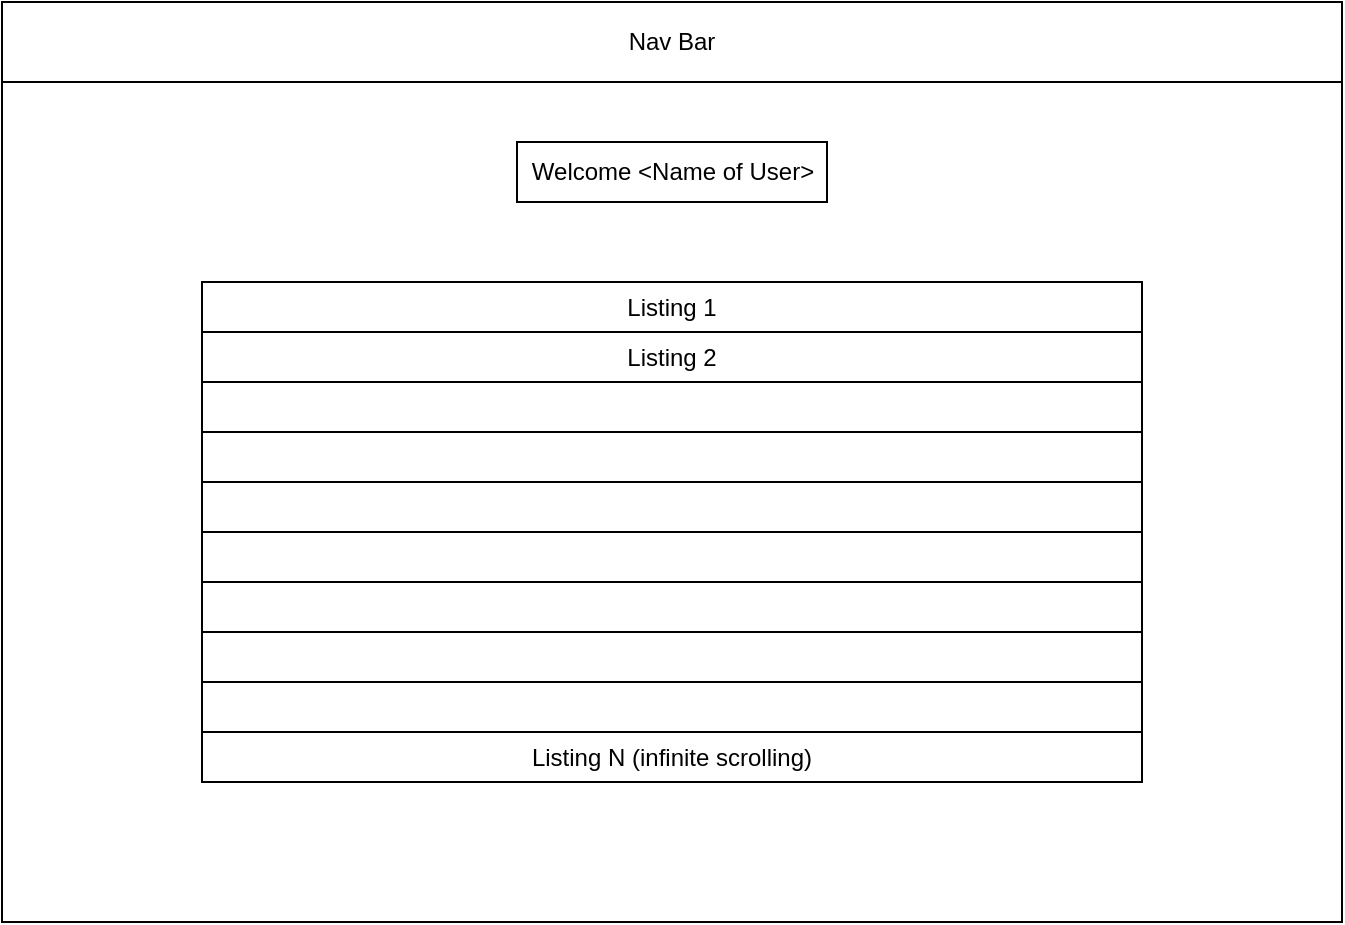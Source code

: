 <mxfile version="20.2.0" type="device"><diagram id="fS-wEI1Xv9JGeDxr1cwN" name="Page-1"><mxGraphModel dx="868" dy="450" grid="1" gridSize="10" guides="1" tooltips="1" connect="1" arrows="1" fold="1" page="1" pageScale="1" pageWidth="850" pageHeight="1100" math="0" shadow="0"><root><mxCell id="0"/><mxCell id="1" parent="0"/><mxCell id="MKBD9lbfwrIxO511cMAK-1" value="" style="rounded=0;whiteSpace=wrap;html=1;" parent="1" vertex="1"><mxGeometry x="120" y="40" width="670" height="460" as="geometry"/></mxCell><mxCell id="MKBD9lbfwrIxO511cMAK-2" value="Nav Bar" style="rounded=0;whiteSpace=wrap;html=1;" parent="1" vertex="1"><mxGeometry x="120" y="40" width="670" height="40" as="geometry"/></mxCell><mxCell id="MKBD9lbfwrIxO511cMAK-3" value="Welcome &amp;lt;Name of User&amp;gt;" style="rounded=0;whiteSpace=wrap;html=1;" parent="1" vertex="1"><mxGeometry x="377.5" y="110" width="155" height="30" as="geometry"/></mxCell><mxCell id="_WQDA1bBo6mU9b7jbPwZ-1" value="" style="shape=table;startSize=0;container=1;collapsible=0;childLayout=tableLayout;" vertex="1" parent="1"><mxGeometry x="220" y="180" width="470" height="250" as="geometry"/></mxCell><mxCell id="_WQDA1bBo6mU9b7jbPwZ-2" value="" style="shape=tableRow;horizontal=0;startSize=0;swimlaneHead=0;swimlaneBody=0;top=0;left=0;bottom=0;right=0;collapsible=0;dropTarget=0;fillColor=none;points=[[0,0.5],[1,0.5]];portConstraint=eastwest;" vertex="1" parent="_WQDA1bBo6mU9b7jbPwZ-1"><mxGeometry width="470" height="25" as="geometry"/></mxCell><mxCell id="_WQDA1bBo6mU9b7jbPwZ-3" value="Listing 1" style="shape=partialRectangle;html=1;whiteSpace=wrap;connectable=0;overflow=hidden;fillColor=none;top=0;left=0;bottom=0;right=0;pointerEvents=1;" vertex="1" parent="_WQDA1bBo6mU9b7jbPwZ-2"><mxGeometry width="470" height="25" as="geometry"><mxRectangle width="470" height="25" as="alternateBounds"/></mxGeometry></mxCell><mxCell id="_WQDA1bBo6mU9b7jbPwZ-4" value="" style="shape=tableRow;horizontal=0;startSize=0;swimlaneHead=0;swimlaneBody=0;top=0;left=0;bottom=0;right=0;collapsible=0;dropTarget=0;fillColor=none;points=[[0,0.5],[1,0.5]];portConstraint=eastwest;" vertex="1" parent="_WQDA1bBo6mU9b7jbPwZ-1"><mxGeometry y="25" width="470" height="25" as="geometry"/></mxCell><mxCell id="_WQDA1bBo6mU9b7jbPwZ-5" value="Listing 2" style="shape=partialRectangle;html=1;whiteSpace=wrap;connectable=0;overflow=hidden;fillColor=none;top=0;left=0;bottom=0;right=0;pointerEvents=1;" vertex="1" parent="_WQDA1bBo6mU9b7jbPwZ-4"><mxGeometry width="470" height="25" as="geometry"><mxRectangle width="470" height="25" as="alternateBounds"/></mxGeometry></mxCell><mxCell id="_WQDA1bBo6mU9b7jbPwZ-6" value="" style="shape=tableRow;horizontal=0;startSize=0;swimlaneHead=0;swimlaneBody=0;top=0;left=0;bottom=0;right=0;collapsible=0;dropTarget=0;fillColor=none;points=[[0,0.5],[1,0.5]];portConstraint=eastwest;" vertex="1" parent="_WQDA1bBo6mU9b7jbPwZ-1"><mxGeometry y="50" width="470" height="25" as="geometry"/></mxCell><mxCell id="_WQDA1bBo6mU9b7jbPwZ-7" value="" style="shape=partialRectangle;html=1;whiteSpace=wrap;connectable=0;overflow=hidden;fillColor=none;top=0;left=0;bottom=0;right=0;pointerEvents=1;" vertex="1" parent="_WQDA1bBo6mU9b7jbPwZ-6"><mxGeometry width="470" height="25" as="geometry"><mxRectangle width="470" height="25" as="alternateBounds"/></mxGeometry></mxCell><mxCell id="_WQDA1bBo6mU9b7jbPwZ-8" value="" style="shape=tableRow;horizontal=0;startSize=0;swimlaneHead=0;swimlaneBody=0;top=0;left=0;bottom=0;right=0;collapsible=0;dropTarget=0;fillColor=none;points=[[0,0.5],[1,0.5]];portConstraint=eastwest;" vertex="1" parent="_WQDA1bBo6mU9b7jbPwZ-1"><mxGeometry y="75" width="470" height="25" as="geometry"/></mxCell><mxCell id="_WQDA1bBo6mU9b7jbPwZ-9" value="" style="shape=partialRectangle;html=1;whiteSpace=wrap;connectable=0;overflow=hidden;fillColor=none;top=0;left=0;bottom=0;right=0;pointerEvents=1;" vertex="1" parent="_WQDA1bBo6mU9b7jbPwZ-8"><mxGeometry width="470" height="25" as="geometry"><mxRectangle width="470" height="25" as="alternateBounds"/></mxGeometry></mxCell><mxCell id="_WQDA1bBo6mU9b7jbPwZ-10" value="" style="shape=tableRow;horizontal=0;startSize=0;swimlaneHead=0;swimlaneBody=0;top=0;left=0;bottom=0;right=0;collapsible=0;dropTarget=0;fillColor=none;points=[[0,0.5],[1,0.5]];portConstraint=eastwest;" vertex="1" parent="_WQDA1bBo6mU9b7jbPwZ-1"><mxGeometry y="100" width="470" height="25" as="geometry"/></mxCell><mxCell id="_WQDA1bBo6mU9b7jbPwZ-11" value="" style="shape=partialRectangle;html=1;whiteSpace=wrap;connectable=0;overflow=hidden;fillColor=none;top=0;left=0;bottom=0;right=0;pointerEvents=1;" vertex="1" parent="_WQDA1bBo6mU9b7jbPwZ-10"><mxGeometry width="470" height="25" as="geometry"><mxRectangle width="470" height="25" as="alternateBounds"/></mxGeometry></mxCell><mxCell id="_WQDA1bBo6mU9b7jbPwZ-12" value="" style="shape=tableRow;horizontal=0;startSize=0;swimlaneHead=0;swimlaneBody=0;top=0;left=0;bottom=0;right=0;collapsible=0;dropTarget=0;fillColor=none;points=[[0,0.5],[1,0.5]];portConstraint=eastwest;" vertex="1" parent="_WQDA1bBo6mU9b7jbPwZ-1"><mxGeometry y="125" width="470" height="25" as="geometry"/></mxCell><mxCell id="_WQDA1bBo6mU9b7jbPwZ-13" value="" style="shape=partialRectangle;html=1;whiteSpace=wrap;connectable=0;overflow=hidden;fillColor=none;top=0;left=0;bottom=0;right=0;pointerEvents=1;" vertex="1" parent="_WQDA1bBo6mU9b7jbPwZ-12"><mxGeometry width="470" height="25" as="geometry"><mxRectangle width="470" height="25" as="alternateBounds"/></mxGeometry></mxCell><mxCell id="_WQDA1bBo6mU9b7jbPwZ-14" value="" style="shape=tableRow;horizontal=0;startSize=0;swimlaneHead=0;swimlaneBody=0;top=0;left=0;bottom=0;right=0;collapsible=0;dropTarget=0;fillColor=none;points=[[0,0.5],[1,0.5]];portConstraint=eastwest;" vertex="1" parent="_WQDA1bBo6mU9b7jbPwZ-1"><mxGeometry y="150" width="470" height="25" as="geometry"/></mxCell><mxCell id="_WQDA1bBo6mU9b7jbPwZ-15" value="" style="shape=partialRectangle;html=1;whiteSpace=wrap;connectable=0;overflow=hidden;fillColor=none;top=0;left=0;bottom=0;right=0;pointerEvents=1;" vertex="1" parent="_WQDA1bBo6mU9b7jbPwZ-14"><mxGeometry width="470" height="25" as="geometry"><mxRectangle width="470" height="25" as="alternateBounds"/></mxGeometry></mxCell><mxCell id="_WQDA1bBo6mU9b7jbPwZ-16" value="" style="shape=tableRow;horizontal=0;startSize=0;swimlaneHead=0;swimlaneBody=0;top=0;left=0;bottom=0;right=0;collapsible=0;dropTarget=0;fillColor=none;points=[[0,0.5],[1,0.5]];portConstraint=eastwest;" vertex="1" parent="_WQDA1bBo6mU9b7jbPwZ-1"><mxGeometry y="175" width="470" height="25" as="geometry"/></mxCell><mxCell id="_WQDA1bBo6mU9b7jbPwZ-17" value="" style="shape=partialRectangle;html=1;whiteSpace=wrap;connectable=0;overflow=hidden;fillColor=none;top=0;left=0;bottom=0;right=0;pointerEvents=1;" vertex="1" parent="_WQDA1bBo6mU9b7jbPwZ-16"><mxGeometry width="470" height="25" as="geometry"><mxRectangle width="470" height="25" as="alternateBounds"/></mxGeometry></mxCell><mxCell id="_WQDA1bBo6mU9b7jbPwZ-18" value="" style="shape=tableRow;horizontal=0;startSize=0;swimlaneHead=0;swimlaneBody=0;top=0;left=0;bottom=0;right=0;collapsible=0;dropTarget=0;fillColor=none;points=[[0,0.5],[1,0.5]];portConstraint=eastwest;" vertex="1" parent="_WQDA1bBo6mU9b7jbPwZ-1"><mxGeometry y="200" width="470" height="25" as="geometry"/></mxCell><mxCell id="_WQDA1bBo6mU9b7jbPwZ-19" value="" style="shape=partialRectangle;html=1;whiteSpace=wrap;connectable=0;overflow=hidden;fillColor=none;top=0;left=0;bottom=0;right=0;pointerEvents=1;" vertex="1" parent="_WQDA1bBo6mU9b7jbPwZ-18"><mxGeometry width="470" height="25" as="geometry"><mxRectangle width="470" height="25" as="alternateBounds"/></mxGeometry></mxCell><mxCell id="_WQDA1bBo6mU9b7jbPwZ-20" value="" style="shape=tableRow;horizontal=0;startSize=0;swimlaneHead=0;swimlaneBody=0;top=0;left=0;bottom=0;right=0;collapsible=0;dropTarget=0;fillColor=none;points=[[0,0.5],[1,0.5]];portConstraint=eastwest;" vertex="1" parent="_WQDA1bBo6mU9b7jbPwZ-1"><mxGeometry y="225" width="470" height="25" as="geometry"/></mxCell><mxCell id="_WQDA1bBo6mU9b7jbPwZ-21" value="Listing N (infinite scrolling)" style="shape=partialRectangle;html=1;whiteSpace=wrap;connectable=0;overflow=hidden;fillColor=none;top=0;left=0;bottom=0;right=0;pointerEvents=1;" vertex="1" parent="_WQDA1bBo6mU9b7jbPwZ-20"><mxGeometry width="470" height="25" as="geometry"><mxRectangle width="470" height="25" as="alternateBounds"/></mxGeometry></mxCell></root></mxGraphModel></diagram></mxfile>